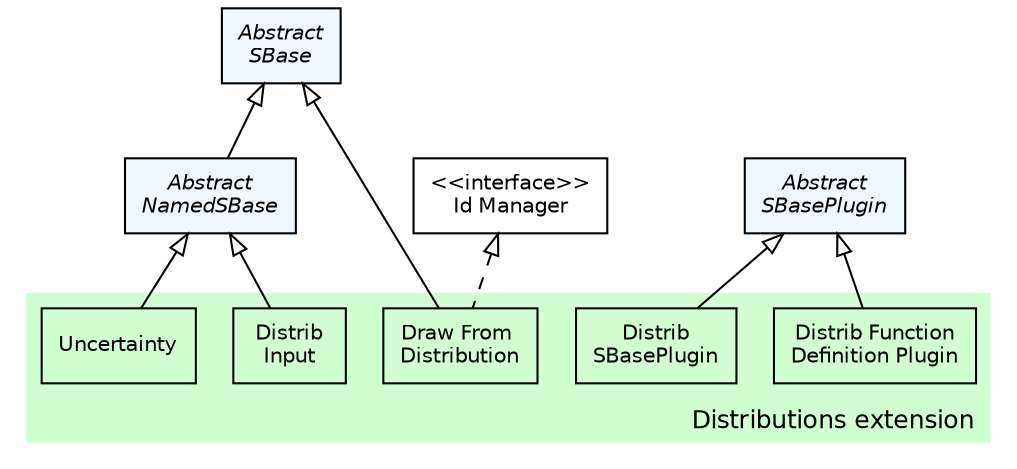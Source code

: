 #!/usr/local/bin/dot
#
# dot -Tpdf type_hierarchy.dot -otype_hierarchy.pdf && acroread type_hierarchy.pdf &
# dot -Tpng type_hierarchy.dot -otype_hierarchy.png
#
# $Id$
# $URL$
# $Rev$

/*
 * Overview of the distrib extension type hierarchy
 */

strict digraph G{

	 nodesep=0.25;
	 ranksep=0.5;

	 edge [
	   fontname="Helvetica",
	   fontsize=10,
	   labelfontname="Helvetica",
	   labelfontsize=10
	 ];
	 node [
	   fontname="Helvetica",
	   fontsize=10,
	   shape=box
	 ];
	 
	 /*
   * Abstract data types
   */
  AbstractNamedSBase                       [label=<<font face="Helvetica-Oblique">Abstract<br/>NamedSBase</font>>, style="filled", fillcolor="#F0F8FF"];
  AbstractSBase                            [label=<<font face="Helvetica-Oblique">Abstract<br/>SBase</font>>, style="filled", fillcolor="#F0F8FF"];
  AbstractSBasePlugin                      [label=<<font face="Helvetica-Oblique">Abstract<br/>SBasePlugin</font>>, style="filled", fillcolor="#F0F8FF"];

  /*
  * Interfaces
  */
 
  IdManager                         [label="<<interface>>\nId Manager"];  

  /*********************
   * Inheritance graph *
   *********************/
  
  AbstractSBase              -> AbstractNamedSBase         [dir=back,arrowtail=empty];
  
   
  subgraph clusterLayout {
    fontname="Helvetica";
    fontsize=12;
    style="filled";
    fillcolor="#d2ffd2"
    color="#ffffff"
    label="Distributions extension";
    labelloc=b;
    labeljust=r;

    // Interfaces

    // Enums
    
    // Objects

    DistribFunctionDefinitionPlugin                     [label="Distrib Function\nDefinition Plugin"];
    DistribInput                     					[label="Distrib\nInput"];
    DistribSBasePlugin                     				[label="Distrib\nSBasePlugin"];
    DrawFromDistribution              					[label="Draw From \nDistribution"];
    Uncertainty                    						[label="Uncertainty"];
 

   }
   
   /*********************
    * Inheritance graph *
    *********************/
   
   AbstractSBasePlugin -> DistribFunctionDefinitionPlugin [dir=back,arrowtail=empty];    
   AbstractNamedSBase  -> DistribInput                    [dir=back,arrowtail=empty];
   AbstractNamedSBase  -> Uncertainty                     [dir=back,arrowtail=empty];
   AbstractSBasePlugin -> DistribSBasePlugin              [dir=back,arrowtail=empty];    
   AbstractSBase       -> DrawFromDistribution            [dir=back,arrowtail=empty];
   IdManager           -> DrawFromDistribution            [dir=back,arrowtail=empty,style=dashed];

}

